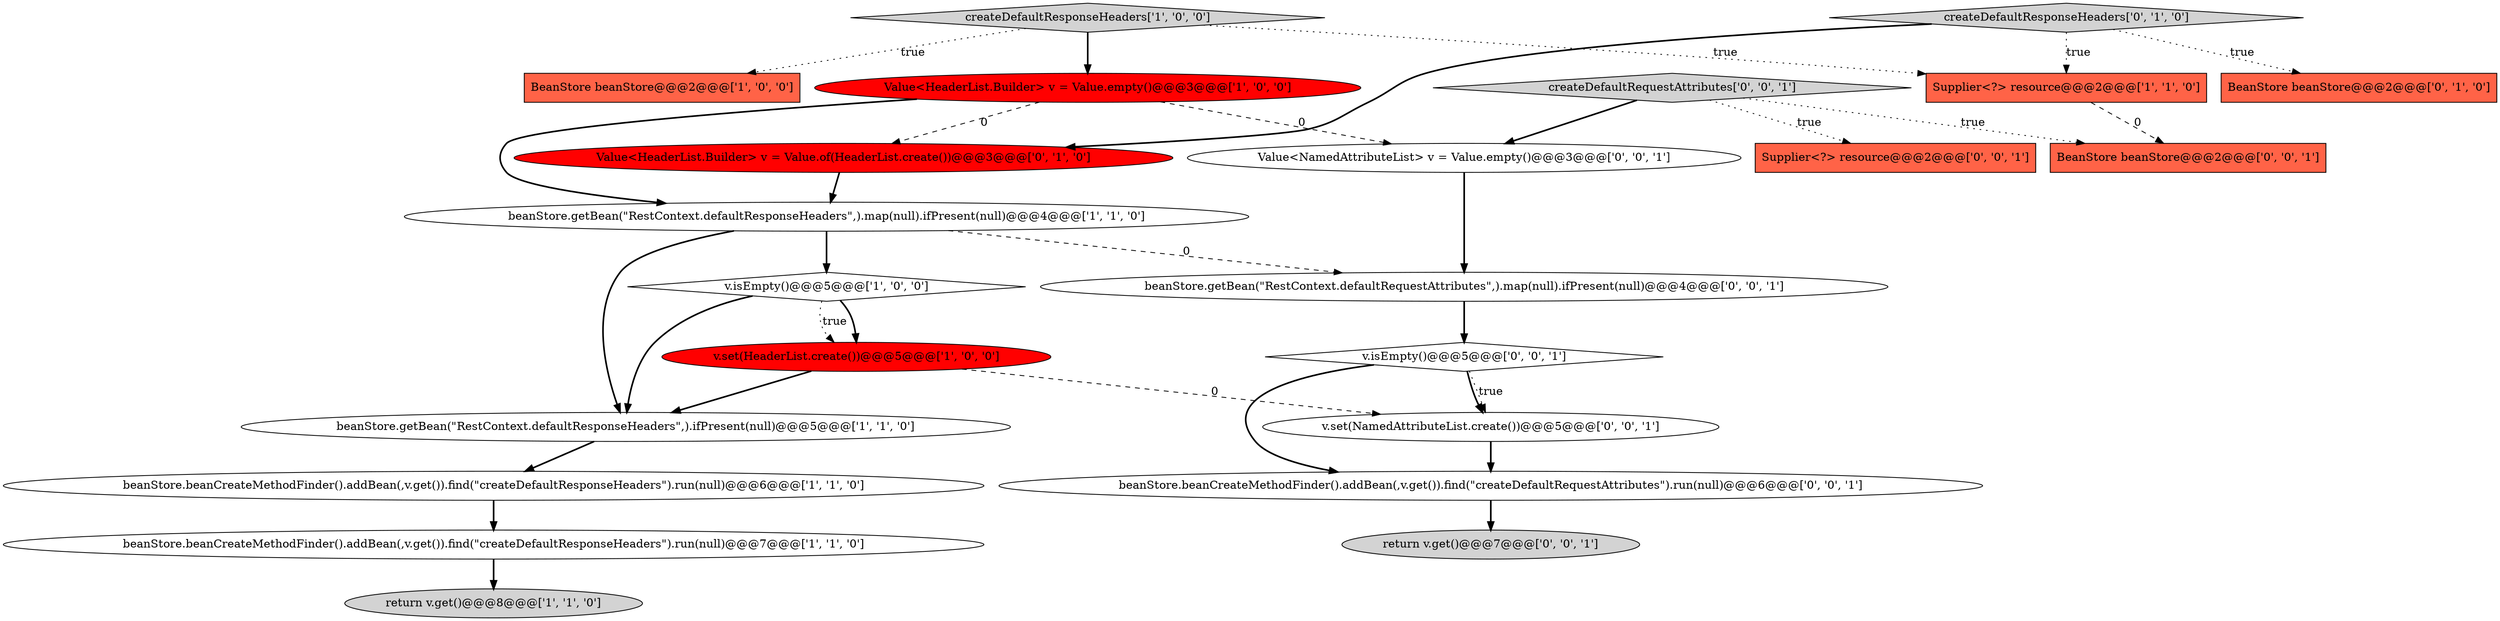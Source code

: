 digraph {
15 [style = filled, label = "Value<NamedAttributeList> v = Value.empty()@@@3@@@['0', '0', '1']", fillcolor = white, shape = ellipse image = "AAA0AAABBB3BBB"];
14 [style = filled, label = "beanStore.getBean(\"RestContext.defaultRequestAttributes\",).map(null).ifPresent(null)@@@4@@@['0', '0', '1']", fillcolor = white, shape = ellipse image = "AAA0AAABBB3BBB"];
3 [style = filled, label = "beanStore.beanCreateMethodFinder().addBean(,v.get()).find(\"createDefaultResponseHeaders\").run(null)@@@6@@@['1', '1', '0']", fillcolor = white, shape = ellipse image = "AAA0AAABBB1BBB"];
10 [style = filled, label = "createDefaultResponseHeaders['1', '0', '0']", fillcolor = lightgray, shape = diamond image = "AAA0AAABBB1BBB"];
1 [style = filled, label = "Value<HeaderList.Builder> v = Value.empty()@@@3@@@['1', '0', '0']", fillcolor = red, shape = ellipse image = "AAA1AAABBB1BBB"];
21 [style = filled, label = "BeanStore beanStore@@@2@@@['0', '0', '1']", fillcolor = tomato, shape = box image = "AAA0AAABBB3BBB"];
8 [style = filled, label = "return v.get()@@@8@@@['1', '1', '0']", fillcolor = lightgray, shape = ellipse image = "AAA0AAABBB1BBB"];
18 [style = filled, label = "Supplier<?> resource@@@2@@@['0', '0', '1']", fillcolor = tomato, shape = box image = "AAA0AAABBB3BBB"];
12 [style = filled, label = "Value<HeaderList.Builder> v = Value.of(HeaderList.create())@@@3@@@['0', '1', '0']", fillcolor = red, shape = ellipse image = "AAA1AAABBB2BBB"];
13 [style = filled, label = "createDefaultResponseHeaders['0', '1', '0']", fillcolor = lightgray, shape = diamond image = "AAA0AAABBB2BBB"];
5 [style = filled, label = "BeanStore beanStore@@@2@@@['1', '0', '0']", fillcolor = tomato, shape = box image = "AAA0AAABBB1BBB"];
17 [style = filled, label = "return v.get()@@@7@@@['0', '0', '1']", fillcolor = lightgray, shape = ellipse image = "AAA0AAABBB3BBB"];
6 [style = filled, label = "Supplier<?> resource@@@2@@@['1', '1', '0']", fillcolor = tomato, shape = box image = "AAA0AAABBB1BBB"];
9 [style = filled, label = "v.set(HeaderList.create())@@@5@@@['1', '0', '0']", fillcolor = red, shape = ellipse image = "AAA1AAABBB1BBB"];
20 [style = filled, label = "beanStore.beanCreateMethodFinder().addBean(,v.get()).find(\"createDefaultRequestAttributes\").run(null)@@@6@@@['0', '0', '1']", fillcolor = white, shape = ellipse image = "AAA0AAABBB3BBB"];
2 [style = filled, label = "v.isEmpty()@@@5@@@['1', '0', '0']", fillcolor = white, shape = diamond image = "AAA0AAABBB1BBB"];
22 [style = filled, label = "createDefaultRequestAttributes['0', '0', '1']", fillcolor = lightgray, shape = diamond image = "AAA0AAABBB3BBB"];
0 [style = filled, label = "beanStore.getBean(\"RestContext.defaultResponseHeaders\",).ifPresent(null)@@@5@@@['1', '1', '0']", fillcolor = white, shape = ellipse image = "AAA0AAABBB1BBB"];
19 [style = filled, label = "v.set(NamedAttributeList.create())@@@5@@@['0', '0', '1']", fillcolor = white, shape = ellipse image = "AAA0AAABBB3BBB"];
11 [style = filled, label = "BeanStore beanStore@@@2@@@['0', '1', '0']", fillcolor = tomato, shape = box image = "AAA0AAABBB2BBB"];
16 [style = filled, label = "v.isEmpty()@@@5@@@['0', '0', '1']", fillcolor = white, shape = diamond image = "AAA0AAABBB3BBB"];
7 [style = filled, label = "beanStore.beanCreateMethodFinder().addBean(,v.get()).find(\"createDefaultResponseHeaders\").run(null)@@@7@@@['1', '1', '0']", fillcolor = white, shape = ellipse image = "AAA0AAABBB1BBB"];
4 [style = filled, label = "beanStore.getBean(\"RestContext.defaultResponseHeaders\",).map(null).ifPresent(null)@@@4@@@['1', '1', '0']", fillcolor = white, shape = ellipse image = "AAA0AAABBB1BBB"];
0->3 [style = bold, label=""];
14->16 [style = bold, label=""];
13->6 [style = dotted, label="true"];
16->19 [style = dotted, label="true"];
22->21 [style = dotted, label="true"];
1->4 [style = bold, label=""];
10->6 [style = dotted, label="true"];
6->21 [style = dashed, label="0"];
20->17 [style = bold, label=""];
22->15 [style = bold, label=""];
22->18 [style = dotted, label="true"];
9->0 [style = bold, label=""];
15->14 [style = bold, label=""];
1->15 [style = dashed, label="0"];
19->20 [style = bold, label=""];
4->2 [style = bold, label=""];
2->9 [style = bold, label=""];
16->19 [style = bold, label=""];
7->8 [style = bold, label=""];
10->5 [style = dotted, label="true"];
4->0 [style = bold, label=""];
9->19 [style = dashed, label="0"];
1->12 [style = dashed, label="0"];
2->0 [style = bold, label=""];
13->12 [style = bold, label=""];
2->9 [style = dotted, label="true"];
12->4 [style = bold, label=""];
3->7 [style = bold, label=""];
13->11 [style = dotted, label="true"];
4->14 [style = dashed, label="0"];
10->1 [style = bold, label=""];
16->20 [style = bold, label=""];
}

